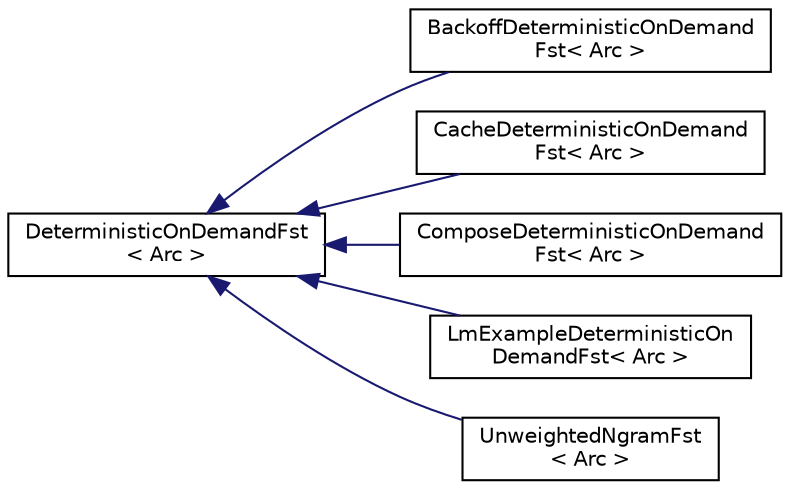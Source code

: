 digraph "Graphical Class Hierarchy"
{
  edge [fontname="Helvetica",fontsize="10",labelfontname="Helvetica",labelfontsize="10"];
  node [fontname="Helvetica",fontsize="10",shape=record];
  rankdir="LR";
  Node0 [label="DeterministicOnDemandFst\l\< Arc \>",height=0.2,width=0.4,color="black", fillcolor="white", style="filled",URL="$classfst_1_1DeterministicOnDemandFst.html",tooltip="class DeterministicOnDemandFst is an \"FST-like\" base-class. "];
  Node0 -> Node1 [dir="back",color="midnightblue",fontsize="10",style="solid",fontname="Helvetica"];
  Node1 [label="BackoffDeterministicOnDemand\lFst\< Arc \>",height=0.2,width=0.4,color="black", fillcolor="white", style="filled",URL="$classfst_1_1BackoffDeterministicOnDemandFst.html",tooltip="This class wraps an Fst, representing a language model, using the interface for \"BackoffDeterministic..."];
  Node0 -> Node2 [dir="back",color="midnightblue",fontsize="10",style="solid",fontname="Helvetica"];
  Node2 [label="CacheDeterministicOnDemand\lFst\< Arc \>",height=0.2,width=0.4,color="black", fillcolor="white", style="filled",URL="$classfst_1_1CacheDeterministicOnDemandFst.html"];
  Node0 -> Node3 [dir="back",color="midnightblue",fontsize="10",style="solid",fontname="Helvetica"];
  Node3 [label="ComposeDeterministicOnDemand\lFst\< Arc \>",height=0.2,width=0.4,color="black", fillcolor="white", style="filled",URL="$classfst_1_1ComposeDeterministicOnDemandFst.html"];
  Node0 -> Node4 [dir="back",color="midnightblue",fontsize="10",style="solid",fontname="Helvetica"];
  Node4 [label="LmExampleDeterministicOn\lDemandFst\< Arc \>",height=0.2,width=0.4,color="black", fillcolor="white", style="filled",URL="$classfst_1_1LmExampleDeterministicOnDemandFst.html",tooltip="This class is for didactic purposes, it does not really do anything. "];
  Node0 -> Node5 [dir="back",color="midnightblue",fontsize="10",style="solid",fontname="Helvetica"];
  Node5 [label="UnweightedNgramFst\l\< Arc \>",height=0.2,width=0.4,color="black", fillcolor="white", style="filled",URL="$classfst_1_1UnweightedNgramFst.html",tooltip="The class UnweightedNgramFst is a DeterministicOnDemandFst whose states encode an n-gram history..."];
}
